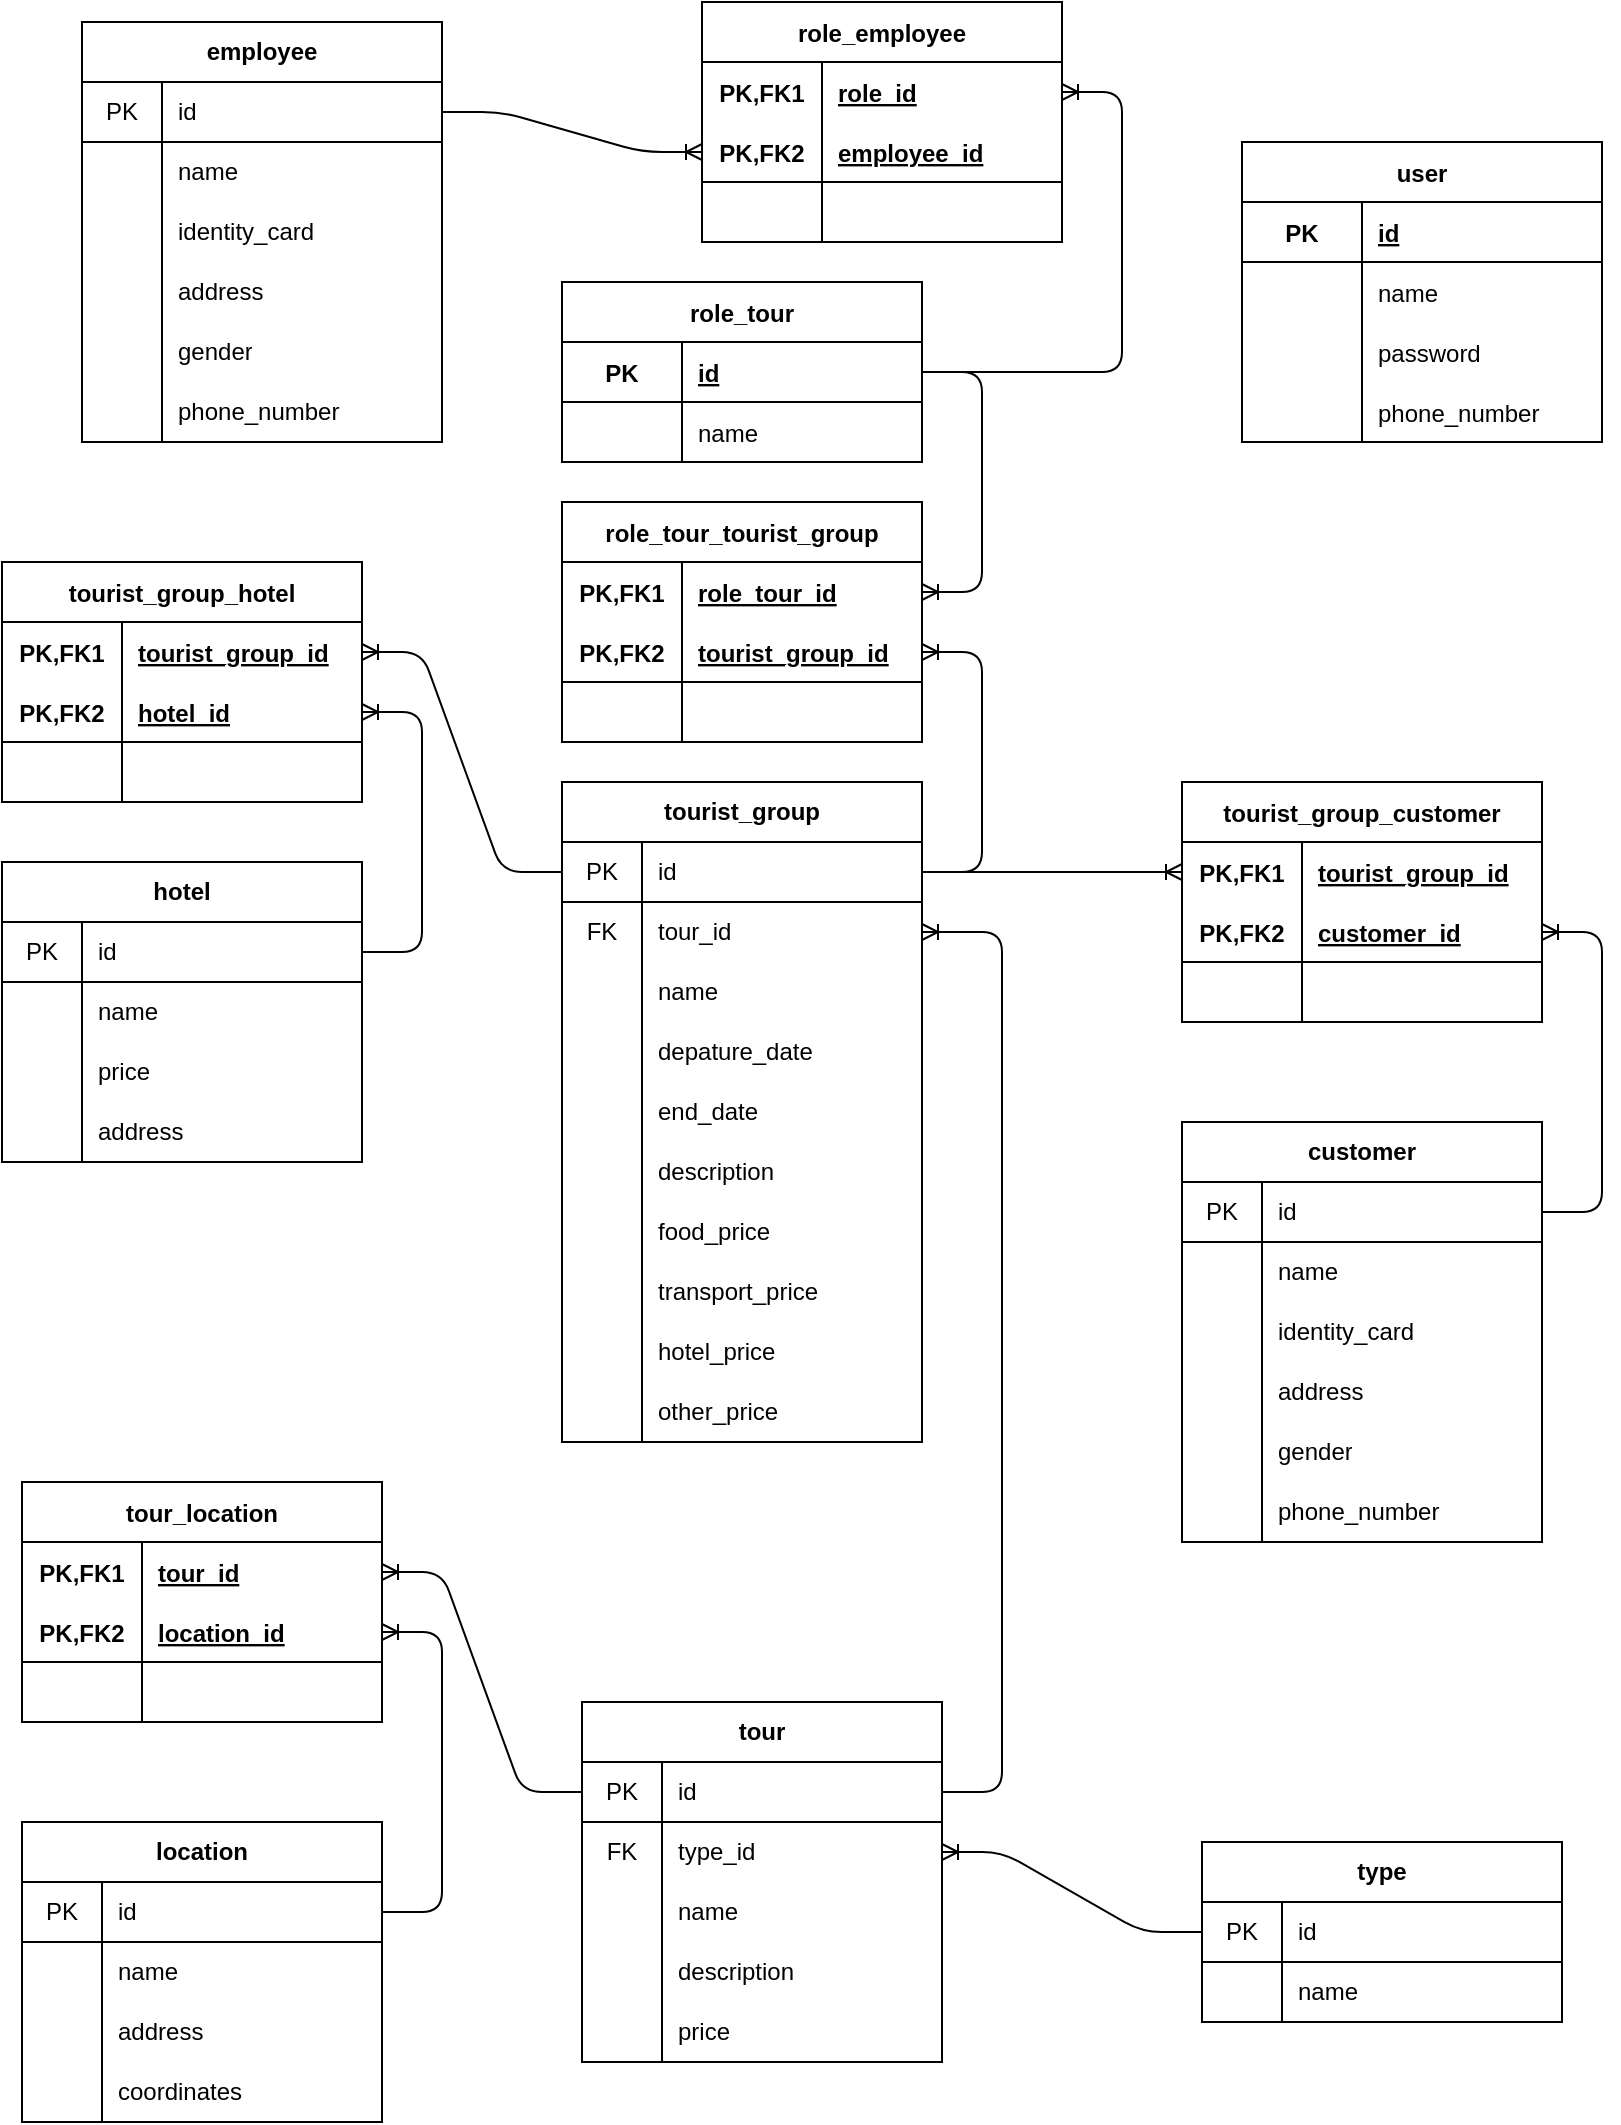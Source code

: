 <mxfile version="14.1.8" type="device"><diagram id="lUeKgYUDVkB5Q3evvLeI" name="Page-1"><mxGraphModel dx="926" dy="626" grid="1" gridSize="10" guides="1" tooltips="1" connect="1" arrows="1" fold="1" page="1" pageScale="1" pageWidth="850" pageHeight="1100" math="0" shadow="0"><root><mxCell id="0"/><mxCell id="1" parent="0"/><mxCell id="vAfsDBwlQdZObKv4hRx3-1" value="tour" style="shape=table;html=1;whiteSpace=wrap;startSize=30;container=1;collapsible=0;childLayout=tableLayout;fixedRows=1;rowLines=0;fontStyle=1;align=center;" parent="1" vertex="1"><mxGeometry x="310" y="860" width="180" height="180" as="geometry"/></mxCell><mxCell id="vAfsDBwlQdZObKv4hRx3-2" value="" style="shape=partialRectangle;html=1;whiteSpace=wrap;collapsible=0;dropTarget=0;pointerEvents=0;fillColor=none;top=0;left=0;bottom=1;right=0;points=[[0,0.5],[1,0.5]];portConstraint=eastwest;" parent="vAfsDBwlQdZObKv4hRx3-1" vertex="1"><mxGeometry y="30" width="180" height="30" as="geometry"/></mxCell><mxCell id="vAfsDBwlQdZObKv4hRx3-3" value="PK" style="shape=partialRectangle;html=1;whiteSpace=wrap;connectable=0;fillColor=none;top=0;left=0;bottom=0;right=0;overflow=hidden;" parent="vAfsDBwlQdZObKv4hRx3-2" vertex="1"><mxGeometry width="40" height="30" as="geometry"/></mxCell><mxCell id="vAfsDBwlQdZObKv4hRx3-4" value="id" style="shape=partialRectangle;html=1;whiteSpace=wrap;connectable=0;fillColor=none;top=0;left=0;bottom=0;right=0;align=left;spacingLeft=6;overflow=hidden;" parent="vAfsDBwlQdZObKv4hRx3-2" vertex="1"><mxGeometry x="40" width="140" height="30" as="geometry"/></mxCell><mxCell id="NGo3W7iAm7WaBRAVLlbS-33" style="shape=partialRectangle;html=1;whiteSpace=wrap;collapsible=0;dropTarget=0;pointerEvents=0;fillColor=none;top=0;left=0;bottom=0;right=0;points=[[0,0.5],[1,0.5]];portConstraint=eastwest;" parent="vAfsDBwlQdZObKv4hRx3-1" vertex="1"><mxGeometry y="60" width="180" height="30" as="geometry"/></mxCell><mxCell id="NGo3W7iAm7WaBRAVLlbS-34" value="FK" style="shape=partialRectangle;html=1;whiteSpace=wrap;connectable=0;fillColor=none;top=0;left=0;bottom=0;right=0;overflow=hidden;" parent="NGo3W7iAm7WaBRAVLlbS-33" vertex="1"><mxGeometry width="40" height="30" as="geometry"/></mxCell><mxCell id="NGo3W7iAm7WaBRAVLlbS-35" value="type_id" style="shape=partialRectangle;html=1;whiteSpace=wrap;connectable=0;fillColor=none;top=0;left=0;bottom=0;right=0;align=left;spacingLeft=6;overflow=hidden;" parent="NGo3W7iAm7WaBRAVLlbS-33" vertex="1"><mxGeometry x="40" width="140" height="30" as="geometry"/></mxCell><mxCell id="vAfsDBwlQdZObKv4hRx3-5" value="" style="shape=partialRectangle;html=1;whiteSpace=wrap;collapsible=0;dropTarget=0;pointerEvents=0;fillColor=none;top=0;left=0;bottom=0;right=0;points=[[0,0.5],[1,0.5]];portConstraint=eastwest;" parent="vAfsDBwlQdZObKv4hRx3-1" vertex="1"><mxGeometry y="90" width="180" height="30" as="geometry"/></mxCell><mxCell id="vAfsDBwlQdZObKv4hRx3-6" value="" style="shape=partialRectangle;html=1;whiteSpace=wrap;connectable=0;fillColor=none;top=0;left=0;bottom=0;right=0;overflow=hidden;" parent="vAfsDBwlQdZObKv4hRx3-5" vertex="1"><mxGeometry width="40" height="30" as="geometry"/></mxCell><mxCell id="vAfsDBwlQdZObKv4hRx3-7" value="name" style="shape=partialRectangle;html=1;whiteSpace=wrap;connectable=0;fillColor=none;top=0;left=0;bottom=0;right=0;align=left;spacingLeft=6;overflow=hidden;" parent="vAfsDBwlQdZObKv4hRx3-5" vertex="1"><mxGeometry x="40" width="140" height="30" as="geometry"/></mxCell><mxCell id="vAfsDBwlQdZObKv4hRx3-8" value="" style="shape=partialRectangle;html=1;whiteSpace=wrap;collapsible=0;dropTarget=0;pointerEvents=0;fillColor=none;top=0;left=0;bottom=0;right=0;points=[[0,0.5],[1,0.5]];portConstraint=eastwest;" parent="vAfsDBwlQdZObKv4hRx3-1" vertex="1"><mxGeometry y="120" width="180" height="30" as="geometry"/></mxCell><mxCell id="vAfsDBwlQdZObKv4hRx3-9" value="" style="shape=partialRectangle;html=1;whiteSpace=wrap;connectable=0;fillColor=none;top=0;left=0;bottom=0;right=0;overflow=hidden;" parent="vAfsDBwlQdZObKv4hRx3-8" vertex="1"><mxGeometry width="40" height="30" as="geometry"/></mxCell><mxCell id="vAfsDBwlQdZObKv4hRx3-10" value="description" style="shape=partialRectangle;html=1;whiteSpace=wrap;connectable=0;fillColor=none;top=0;left=0;bottom=0;right=0;align=left;spacingLeft=6;overflow=hidden;" parent="vAfsDBwlQdZObKv4hRx3-8" vertex="1"><mxGeometry x="40" width="140" height="30" as="geometry"/></mxCell><mxCell id="vAfsDBwlQdZObKv4hRx3-21" style="shape=partialRectangle;html=1;whiteSpace=wrap;collapsible=0;dropTarget=0;pointerEvents=0;fillColor=none;top=0;left=0;bottom=0;right=0;points=[[0,0.5],[1,0.5]];portConstraint=eastwest;" parent="vAfsDBwlQdZObKv4hRx3-1" vertex="1"><mxGeometry y="150" width="180" height="30" as="geometry"/></mxCell><mxCell id="vAfsDBwlQdZObKv4hRx3-22" style="shape=partialRectangle;html=1;whiteSpace=wrap;connectable=0;fillColor=none;top=0;left=0;bottom=0;right=0;overflow=hidden;" parent="vAfsDBwlQdZObKv4hRx3-21" vertex="1"><mxGeometry width="40" height="30" as="geometry"/></mxCell><mxCell id="vAfsDBwlQdZObKv4hRx3-23" value="price" style="shape=partialRectangle;html=1;whiteSpace=wrap;connectable=0;fillColor=none;top=0;left=0;bottom=0;right=0;align=left;spacingLeft=6;overflow=hidden;" parent="vAfsDBwlQdZObKv4hRx3-21" vertex="1"><mxGeometry x="40" width="140" height="30" as="geometry"/></mxCell><mxCell id="vAfsDBwlQdZObKv4hRx3-24" value="location" style="shape=table;html=1;whiteSpace=wrap;startSize=30;container=1;collapsible=0;childLayout=tableLayout;fixedRows=1;rowLines=0;fontStyle=1;align=center;" parent="1" vertex="1"><mxGeometry x="30" y="920" width="180" height="150" as="geometry"/></mxCell><mxCell id="vAfsDBwlQdZObKv4hRx3-25" value="" style="shape=partialRectangle;html=1;whiteSpace=wrap;collapsible=0;dropTarget=0;pointerEvents=0;fillColor=none;top=0;left=0;bottom=1;right=0;points=[[0,0.5],[1,0.5]];portConstraint=eastwest;" parent="vAfsDBwlQdZObKv4hRx3-24" vertex="1"><mxGeometry y="30" width="180" height="30" as="geometry"/></mxCell><mxCell id="vAfsDBwlQdZObKv4hRx3-26" value="PK" style="shape=partialRectangle;html=1;whiteSpace=wrap;connectable=0;fillColor=none;top=0;left=0;bottom=0;right=0;overflow=hidden;" parent="vAfsDBwlQdZObKv4hRx3-25" vertex="1"><mxGeometry width="40" height="30" as="geometry"/></mxCell><mxCell id="vAfsDBwlQdZObKv4hRx3-27" value="id" style="shape=partialRectangle;html=1;whiteSpace=wrap;connectable=0;fillColor=none;top=0;left=0;bottom=0;right=0;align=left;spacingLeft=6;overflow=hidden;" parent="vAfsDBwlQdZObKv4hRx3-25" vertex="1"><mxGeometry x="40" width="140" height="30" as="geometry"/></mxCell><mxCell id="vAfsDBwlQdZObKv4hRx3-28" value="" style="shape=partialRectangle;html=1;whiteSpace=wrap;collapsible=0;dropTarget=0;pointerEvents=0;fillColor=none;top=0;left=0;bottom=0;right=0;points=[[0,0.5],[1,0.5]];portConstraint=eastwest;" parent="vAfsDBwlQdZObKv4hRx3-24" vertex="1"><mxGeometry y="60" width="180" height="30" as="geometry"/></mxCell><mxCell id="vAfsDBwlQdZObKv4hRx3-29" value="" style="shape=partialRectangle;html=1;whiteSpace=wrap;connectable=0;fillColor=none;top=0;left=0;bottom=0;right=0;overflow=hidden;" parent="vAfsDBwlQdZObKv4hRx3-28" vertex="1"><mxGeometry width="40" height="30" as="geometry"/></mxCell><mxCell id="vAfsDBwlQdZObKv4hRx3-30" value="name" style="shape=partialRectangle;html=1;whiteSpace=wrap;connectable=0;fillColor=none;top=0;left=0;bottom=0;right=0;align=left;spacingLeft=6;overflow=hidden;" parent="vAfsDBwlQdZObKv4hRx3-28" vertex="1"><mxGeometry x="40" width="140" height="30" as="geometry"/></mxCell><mxCell id="vAfsDBwlQdZObKv4hRx3-31" value="" style="shape=partialRectangle;html=1;whiteSpace=wrap;collapsible=0;dropTarget=0;pointerEvents=0;fillColor=none;top=0;left=0;bottom=0;right=0;points=[[0,0.5],[1,0.5]];portConstraint=eastwest;" parent="vAfsDBwlQdZObKv4hRx3-24" vertex="1"><mxGeometry y="90" width="180" height="30" as="geometry"/></mxCell><mxCell id="vAfsDBwlQdZObKv4hRx3-32" value="" style="shape=partialRectangle;html=1;whiteSpace=wrap;connectable=0;fillColor=none;top=0;left=0;bottom=0;right=0;overflow=hidden;" parent="vAfsDBwlQdZObKv4hRx3-31" vertex="1"><mxGeometry width="40" height="30" as="geometry"/></mxCell><mxCell id="vAfsDBwlQdZObKv4hRx3-33" value="address" style="shape=partialRectangle;html=1;whiteSpace=wrap;connectable=0;fillColor=none;top=0;left=0;bottom=0;right=0;align=left;spacingLeft=6;overflow=hidden;" parent="vAfsDBwlQdZObKv4hRx3-31" vertex="1"><mxGeometry x="40" width="140" height="30" as="geometry"/></mxCell><mxCell id="vAfsDBwlQdZObKv4hRx3-34" style="shape=partialRectangle;html=1;whiteSpace=wrap;collapsible=0;dropTarget=0;pointerEvents=0;fillColor=none;top=0;left=0;bottom=0;right=0;points=[[0,0.5],[1,0.5]];portConstraint=eastwest;" parent="vAfsDBwlQdZObKv4hRx3-24" vertex="1"><mxGeometry y="120" width="180" height="30" as="geometry"/></mxCell><mxCell id="vAfsDBwlQdZObKv4hRx3-35" style="shape=partialRectangle;html=1;whiteSpace=wrap;connectable=0;fillColor=none;top=0;left=0;bottom=0;right=0;overflow=hidden;" parent="vAfsDBwlQdZObKv4hRx3-34" vertex="1"><mxGeometry width="40" height="30" as="geometry"/></mxCell><mxCell id="vAfsDBwlQdZObKv4hRx3-36" value="coordinates" style="shape=partialRectangle;html=1;whiteSpace=wrap;connectable=0;fillColor=none;top=0;left=0;bottom=0;right=0;align=left;spacingLeft=6;overflow=hidden;" parent="vAfsDBwlQdZObKv4hRx3-34" vertex="1"><mxGeometry x="40" width="140" height="30" as="geometry"/></mxCell><mxCell id="vAfsDBwlQdZObKv4hRx3-37" value="type" style="shape=table;html=1;whiteSpace=wrap;startSize=30;container=1;collapsible=0;childLayout=tableLayout;fixedRows=1;rowLines=0;fontStyle=1;align=center;" parent="1" vertex="1"><mxGeometry x="620" y="930" width="180" height="90" as="geometry"/></mxCell><mxCell id="vAfsDBwlQdZObKv4hRx3-38" value="" style="shape=partialRectangle;html=1;whiteSpace=wrap;collapsible=0;dropTarget=0;pointerEvents=0;fillColor=none;top=0;left=0;bottom=1;right=0;points=[[0,0.5],[1,0.5]];portConstraint=eastwest;" parent="vAfsDBwlQdZObKv4hRx3-37" vertex="1"><mxGeometry y="30" width="180" height="30" as="geometry"/></mxCell><mxCell id="vAfsDBwlQdZObKv4hRx3-39" value="PK" style="shape=partialRectangle;html=1;whiteSpace=wrap;connectable=0;fillColor=none;top=0;left=0;bottom=0;right=0;overflow=hidden;" parent="vAfsDBwlQdZObKv4hRx3-38" vertex="1"><mxGeometry width="40" height="30" as="geometry"/></mxCell><mxCell id="vAfsDBwlQdZObKv4hRx3-40" value="id" style="shape=partialRectangle;html=1;whiteSpace=wrap;connectable=0;fillColor=none;top=0;left=0;bottom=0;right=0;align=left;spacingLeft=6;overflow=hidden;" parent="vAfsDBwlQdZObKv4hRx3-38" vertex="1"><mxGeometry x="40" width="140" height="30" as="geometry"/></mxCell><mxCell id="vAfsDBwlQdZObKv4hRx3-41" value="" style="shape=partialRectangle;html=1;whiteSpace=wrap;collapsible=0;dropTarget=0;pointerEvents=0;fillColor=none;top=0;left=0;bottom=0;right=0;points=[[0,0.5],[1,0.5]];portConstraint=eastwest;" parent="vAfsDBwlQdZObKv4hRx3-37" vertex="1"><mxGeometry y="60" width="180" height="30" as="geometry"/></mxCell><mxCell id="vAfsDBwlQdZObKv4hRx3-42" value="" style="shape=partialRectangle;html=1;whiteSpace=wrap;connectable=0;fillColor=none;top=0;left=0;bottom=0;right=0;overflow=hidden;" parent="vAfsDBwlQdZObKv4hRx3-41" vertex="1"><mxGeometry width="40" height="30" as="geometry"/></mxCell><mxCell id="vAfsDBwlQdZObKv4hRx3-43" value="name" style="shape=partialRectangle;html=1;whiteSpace=wrap;connectable=0;fillColor=none;top=0;left=0;bottom=0;right=0;align=left;spacingLeft=6;overflow=hidden;" parent="vAfsDBwlQdZObKv4hRx3-41" vertex="1"><mxGeometry x="40" width="140" height="30" as="geometry"/></mxCell><mxCell id="vAfsDBwlQdZObKv4hRx3-50" value="customer" style="shape=table;html=1;whiteSpace=wrap;startSize=30;container=1;collapsible=0;childLayout=tableLayout;fixedRows=1;rowLines=0;fontStyle=1;align=center;" parent="1" vertex="1"><mxGeometry x="610" y="570" width="180" height="210" as="geometry"/></mxCell><mxCell id="vAfsDBwlQdZObKv4hRx3-51" value="" style="shape=partialRectangle;html=1;whiteSpace=wrap;collapsible=0;dropTarget=0;pointerEvents=0;fillColor=none;top=0;left=0;bottom=1;right=0;points=[[0,0.5],[1,0.5]];portConstraint=eastwest;" parent="vAfsDBwlQdZObKv4hRx3-50" vertex="1"><mxGeometry y="30" width="180" height="30" as="geometry"/></mxCell><mxCell id="vAfsDBwlQdZObKv4hRx3-52" value="PK" style="shape=partialRectangle;html=1;whiteSpace=wrap;connectable=0;fillColor=none;top=0;left=0;bottom=0;right=0;overflow=hidden;" parent="vAfsDBwlQdZObKv4hRx3-51" vertex="1"><mxGeometry width="40" height="30" as="geometry"/></mxCell><mxCell id="vAfsDBwlQdZObKv4hRx3-53" value="id" style="shape=partialRectangle;html=1;whiteSpace=wrap;connectable=0;fillColor=none;top=0;left=0;bottom=0;right=0;align=left;spacingLeft=6;overflow=hidden;" parent="vAfsDBwlQdZObKv4hRx3-51" vertex="1"><mxGeometry x="40" width="140" height="30" as="geometry"/></mxCell><mxCell id="vAfsDBwlQdZObKv4hRx3-54" value="" style="shape=partialRectangle;html=1;whiteSpace=wrap;collapsible=0;dropTarget=0;pointerEvents=0;fillColor=none;top=0;left=0;bottom=0;right=0;points=[[0,0.5],[1,0.5]];portConstraint=eastwest;" parent="vAfsDBwlQdZObKv4hRx3-50" vertex="1"><mxGeometry y="60" width="180" height="30" as="geometry"/></mxCell><mxCell id="vAfsDBwlQdZObKv4hRx3-55" value="" style="shape=partialRectangle;html=1;whiteSpace=wrap;connectable=0;fillColor=none;top=0;left=0;bottom=0;right=0;overflow=hidden;" parent="vAfsDBwlQdZObKv4hRx3-54" vertex="1"><mxGeometry width="40" height="30" as="geometry"/></mxCell><mxCell id="vAfsDBwlQdZObKv4hRx3-56" value="&lt;span&gt;name&lt;/span&gt;" style="shape=partialRectangle;html=1;whiteSpace=wrap;connectable=0;fillColor=none;top=0;left=0;bottom=0;right=0;align=left;spacingLeft=6;overflow=hidden;" parent="vAfsDBwlQdZObKv4hRx3-54" vertex="1"><mxGeometry x="40" width="140" height="30" as="geometry"/></mxCell><mxCell id="vAfsDBwlQdZObKv4hRx3-57" value="" style="shape=partialRectangle;html=1;whiteSpace=wrap;collapsible=0;dropTarget=0;pointerEvents=0;fillColor=none;top=0;left=0;bottom=0;right=0;points=[[0,0.5],[1,0.5]];portConstraint=eastwest;" parent="vAfsDBwlQdZObKv4hRx3-50" vertex="1"><mxGeometry y="90" width="180" height="30" as="geometry"/></mxCell><mxCell id="vAfsDBwlQdZObKv4hRx3-58" value="" style="shape=partialRectangle;html=1;whiteSpace=wrap;connectable=0;fillColor=none;top=0;left=0;bottom=0;right=0;overflow=hidden;" parent="vAfsDBwlQdZObKv4hRx3-57" vertex="1"><mxGeometry width="40" height="30" as="geometry"/></mxCell><mxCell id="vAfsDBwlQdZObKv4hRx3-59" value="&lt;span&gt;identity_card&lt;/span&gt;" style="shape=partialRectangle;html=1;whiteSpace=wrap;connectable=0;fillColor=none;top=0;left=0;bottom=0;right=0;align=left;spacingLeft=6;overflow=hidden;" parent="vAfsDBwlQdZObKv4hRx3-57" vertex="1"><mxGeometry x="40" width="140" height="30" as="geometry"/></mxCell><mxCell id="vAfsDBwlQdZObKv4hRx3-60" style="shape=partialRectangle;html=1;whiteSpace=wrap;collapsible=0;dropTarget=0;pointerEvents=0;fillColor=none;top=0;left=0;bottom=0;right=0;points=[[0,0.5],[1,0.5]];portConstraint=eastwest;" parent="vAfsDBwlQdZObKv4hRx3-50" vertex="1"><mxGeometry y="120" width="180" height="30" as="geometry"/></mxCell><mxCell id="vAfsDBwlQdZObKv4hRx3-61" style="shape=partialRectangle;html=1;whiteSpace=wrap;connectable=0;fillColor=none;top=0;left=0;bottom=0;right=0;overflow=hidden;" parent="vAfsDBwlQdZObKv4hRx3-60" vertex="1"><mxGeometry width="40" height="30" as="geometry"/></mxCell><mxCell id="vAfsDBwlQdZObKv4hRx3-62" value="&lt;span&gt;address&lt;/span&gt;" style="shape=partialRectangle;html=1;whiteSpace=wrap;connectable=0;fillColor=none;top=0;left=0;bottom=0;right=0;align=left;spacingLeft=6;overflow=hidden;" parent="vAfsDBwlQdZObKv4hRx3-60" vertex="1"><mxGeometry x="40" width="140" height="30" as="geometry"/></mxCell><mxCell id="vAfsDBwlQdZObKv4hRx3-266" style="shape=partialRectangle;html=1;whiteSpace=wrap;collapsible=0;dropTarget=0;pointerEvents=0;fillColor=none;top=0;left=0;bottom=0;right=0;points=[[0,0.5],[1,0.5]];portConstraint=eastwest;" parent="vAfsDBwlQdZObKv4hRx3-50" vertex="1"><mxGeometry y="150" width="180" height="30" as="geometry"/></mxCell><mxCell id="vAfsDBwlQdZObKv4hRx3-267" style="shape=partialRectangle;html=1;whiteSpace=wrap;connectable=0;fillColor=none;top=0;left=0;bottom=0;right=0;overflow=hidden;" parent="vAfsDBwlQdZObKv4hRx3-266" vertex="1"><mxGeometry width="40" height="30" as="geometry"/></mxCell><mxCell id="vAfsDBwlQdZObKv4hRx3-268" value="&lt;span&gt;gender&lt;/span&gt;" style="shape=partialRectangle;html=1;whiteSpace=wrap;connectable=0;fillColor=none;top=0;left=0;bottom=0;right=0;align=left;spacingLeft=6;overflow=hidden;" parent="vAfsDBwlQdZObKv4hRx3-266" vertex="1"><mxGeometry x="40" width="140" height="30" as="geometry"/></mxCell><mxCell id="vAfsDBwlQdZObKv4hRx3-263" style="shape=partialRectangle;html=1;whiteSpace=wrap;collapsible=0;dropTarget=0;pointerEvents=0;fillColor=none;top=0;left=0;bottom=0;right=0;points=[[0,0.5],[1,0.5]];portConstraint=eastwest;" parent="vAfsDBwlQdZObKv4hRx3-50" vertex="1"><mxGeometry y="180" width="180" height="30" as="geometry"/></mxCell><mxCell id="vAfsDBwlQdZObKv4hRx3-264" style="shape=partialRectangle;html=1;whiteSpace=wrap;connectable=0;fillColor=none;top=0;left=0;bottom=0;right=0;overflow=hidden;" parent="vAfsDBwlQdZObKv4hRx3-263" vertex="1"><mxGeometry width="40" height="30" as="geometry"/></mxCell><mxCell id="vAfsDBwlQdZObKv4hRx3-265" value="&lt;span&gt;phone_number&lt;/span&gt;" style="shape=partialRectangle;html=1;whiteSpace=wrap;connectable=0;fillColor=none;top=0;left=0;bottom=0;right=0;align=left;spacingLeft=6;overflow=hidden;" parent="vAfsDBwlQdZObKv4hRx3-263" vertex="1"><mxGeometry x="40" width="140" height="30" as="geometry"/></mxCell><mxCell id="vAfsDBwlQdZObKv4hRx3-63" value="tourist_group" style="shape=table;html=1;whiteSpace=wrap;startSize=30;container=1;collapsible=0;childLayout=tableLayout;fixedRows=1;rowLines=0;fontStyle=1;align=center;" parent="1" vertex="1"><mxGeometry x="300" y="400" width="180" height="330" as="geometry"/></mxCell><mxCell id="vAfsDBwlQdZObKv4hRx3-64" value="" style="shape=partialRectangle;html=1;whiteSpace=wrap;collapsible=0;dropTarget=0;pointerEvents=0;fillColor=none;top=0;left=0;bottom=1;right=0;points=[[0,0.5],[1,0.5]];portConstraint=eastwest;" parent="vAfsDBwlQdZObKv4hRx3-63" vertex="1"><mxGeometry y="30" width="180" height="30" as="geometry"/></mxCell><mxCell id="vAfsDBwlQdZObKv4hRx3-65" value="PK" style="shape=partialRectangle;html=1;whiteSpace=wrap;connectable=0;fillColor=none;top=0;left=0;bottom=0;right=0;overflow=hidden;" parent="vAfsDBwlQdZObKv4hRx3-64" vertex="1"><mxGeometry width="40" height="30" as="geometry"/></mxCell><mxCell id="vAfsDBwlQdZObKv4hRx3-66" value="id" style="shape=partialRectangle;html=1;whiteSpace=wrap;connectable=0;fillColor=none;top=0;left=0;bottom=0;right=0;align=left;spacingLeft=6;overflow=hidden;" parent="vAfsDBwlQdZObKv4hRx3-64" vertex="1"><mxGeometry x="40" width="140" height="30" as="geometry"/></mxCell><mxCell id="NGo3W7iAm7WaBRAVLlbS-39" style="shape=partialRectangle;html=1;whiteSpace=wrap;collapsible=0;dropTarget=0;pointerEvents=0;fillColor=none;top=0;left=0;bottom=0;right=0;points=[[0,0.5],[1,0.5]];portConstraint=eastwest;" parent="vAfsDBwlQdZObKv4hRx3-63" vertex="1"><mxGeometry y="60" width="180" height="30" as="geometry"/></mxCell><mxCell id="NGo3W7iAm7WaBRAVLlbS-40" value="FK" style="shape=partialRectangle;html=1;whiteSpace=wrap;connectable=0;fillColor=none;top=0;left=0;bottom=0;right=0;overflow=hidden;" parent="NGo3W7iAm7WaBRAVLlbS-39" vertex="1"><mxGeometry width="40" height="30" as="geometry"/></mxCell><mxCell id="NGo3W7iAm7WaBRAVLlbS-41" value="tour_id" style="shape=partialRectangle;html=1;whiteSpace=wrap;connectable=0;fillColor=none;top=0;left=0;bottom=0;right=0;align=left;spacingLeft=6;overflow=hidden;" parent="NGo3W7iAm7WaBRAVLlbS-39" vertex="1"><mxGeometry x="40" width="140" height="30" as="geometry"/></mxCell><mxCell id="vAfsDBwlQdZObKv4hRx3-67" value="" style="shape=partialRectangle;html=1;whiteSpace=wrap;collapsible=0;dropTarget=0;pointerEvents=0;fillColor=none;top=0;left=0;bottom=0;right=0;points=[[0,0.5],[1,0.5]];portConstraint=eastwest;" parent="vAfsDBwlQdZObKv4hRx3-63" vertex="1"><mxGeometry y="90" width="180" height="30" as="geometry"/></mxCell><mxCell id="vAfsDBwlQdZObKv4hRx3-68" value="" style="shape=partialRectangle;html=1;whiteSpace=wrap;connectable=0;fillColor=none;top=0;left=0;bottom=0;right=0;overflow=hidden;" parent="vAfsDBwlQdZObKv4hRx3-67" vertex="1"><mxGeometry width="40" height="30" as="geometry"/></mxCell><mxCell id="vAfsDBwlQdZObKv4hRx3-69" value="name" style="shape=partialRectangle;html=1;whiteSpace=wrap;connectable=0;fillColor=none;top=0;left=0;bottom=0;right=0;align=left;spacingLeft=6;overflow=hidden;" parent="vAfsDBwlQdZObKv4hRx3-67" vertex="1"><mxGeometry x="40" width="140" height="30" as="geometry"/></mxCell><mxCell id="vAfsDBwlQdZObKv4hRx3-70" value="" style="shape=partialRectangle;html=1;whiteSpace=wrap;collapsible=0;dropTarget=0;pointerEvents=0;fillColor=none;top=0;left=0;bottom=0;right=0;points=[[0,0.5],[1,0.5]];portConstraint=eastwest;" parent="vAfsDBwlQdZObKv4hRx3-63" vertex="1"><mxGeometry y="120" width="180" height="30" as="geometry"/></mxCell><mxCell id="vAfsDBwlQdZObKv4hRx3-71" value="&#10;&#10;&lt;strong style=&quot;box-sizing: border-box; margin: 0px; font-weight: inherit; padding: 0px 2px; background-color: rgba(255, 190, 73, 0.48); color: rgb(30, 31, 32); font-family: roboto, &amp;quot;helvetica neue&amp;quot;, sans-serif; font-size: 14px; font-style: normal; letter-spacing: normal; text-indent: 0px; text-transform: none; word-spacing: 1px;&quot;&gt;departure&lt;/strong&gt;&#10;&#10;" style="shape=partialRectangle;html=1;whiteSpace=wrap;connectable=0;fillColor=none;top=0;left=0;bottom=0;right=0;overflow=hidden;" parent="vAfsDBwlQdZObKv4hRx3-70" vertex="1"><mxGeometry width="40" height="30" as="geometry"/></mxCell><mxCell id="vAfsDBwlQdZObKv4hRx3-72" value="depature_date" style="shape=partialRectangle;html=1;whiteSpace=wrap;connectable=0;fillColor=none;top=0;left=0;bottom=0;right=0;align=left;spacingLeft=6;overflow=hidden;" parent="vAfsDBwlQdZObKv4hRx3-70" vertex="1"><mxGeometry x="40" width="140" height="30" as="geometry"/></mxCell><mxCell id="vAfsDBwlQdZObKv4hRx3-73" style="shape=partialRectangle;html=1;whiteSpace=wrap;collapsible=0;dropTarget=0;pointerEvents=0;fillColor=none;top=0;left=0;bottom=0;right=0;points=[[0,0.5],[1,0.5]];portConstraint=eastwest;" parent="vAfsDBwlQdZObKv4hRx3-63" vertex="1"><mxGeometry y="150" width="180" height="30" as="geometry"/></mxCell><mxCell id="vAfsDBwlQdZObKv4hRx3-74" style="shape=partialRectangle;html=1;whiteSpace=wrap;connectable=0;fillColor=none;top=0;left=0;bottom=0;right=0;overflow=hidden;" parent="vAfsDBwlQdZObKv4hRx3-73" vertex="1"><mxGeometry width="40" height="30" as="geometry"/></mxCell><mxCell id="vAfsDBwlQdZObKv4hRx3-75" value="end_date" style="shape=partialRectangle;html=1;whiteSpace=wrap;connectable=0;fillColor=none;top=0;left=0;bottom=0;right=0;align=left;spacingLeft=6;overflow=hidden;" parent="vAfsDBwlQdZObKv4hRx3-73" vertex="1"><mxGeometry x="40" width="140" height="30" as="geometry"/></mxCell><mxCell id="vAfsDBwlQdZObKv4hRx3-176" style="shape=partialRectangle;html=1;whiteSpace=wrap;collapsible=0;dropTarget=0;pointerEvents=0;fillColor=none;top=0;left=0;bottom=0;right=0;points=[[0,0.5],[1,0.5]];portConstraint=eastwest;" parent="vAfsDBwlQdZObKv4hRx3-63" vertex="1"><mxGeometry y="180" width="180" height="30" as="geometry"/></mxCell><mxCell id="vAfsDBwlQdZObKv4hRx3-177" style="shape=partialRectangle;html=1;whiteSpace=wrap;connectable=0;fillColor=none;top=0;left=0;bottom=0;right=0;overflow=hidden;" parent="vAfsDBwlQdZObKv4hRx3-176" vertex="1"><mxGeometry width="40" height="30" as="geometry"/></mxCell><mxCell id="vAfsDBwlQdZObKv4hRx3-178" value="description" style="shape=partialRectangle;html=1;whiteSpace=wrap;connectable=0;fillColor=none;top=0;left=0;bottom=0;right=0;align=left;spacingLeft=6;overflow=hidden;" parent="vAfsDBwlQdZObKv4hRx3-176" vertex="1"><mxGeometry x="40" width="140" height="30" as="geometry"/></mxCell><mxCell id="vAfsDBwlQdZObKv4hRx3-179" style="shape=partialRectangle;html=1;whiteSpace=wrap;collapsible=0;dropTarget=0;pointerEvents=0;fillColor=none;top=0;left=0;bottom=0;right=0;points=[[0,0.5],[1,0.5]];portConstraint=eastwest;" parent="vAfsDBwlQdZObKv4hRx3-63" vertex="1"><mxGeometry y="210" width="180" height="30" as="geometry"/></mxCell><mxCell id="vAfsDBwlQdZObKv4hRx3-180" style="shape=partialRectangle;html=1;whiteSpace=wrap;connectable=0;fillColor=none;top=0;left=0;bottom=0;right=0;overflow=hidden;" parent="vAfsDBwlQdZObKv4hRx3-179" vertex="1"><mxGeometry width="40" height="30" as="geometry"/></mxCell><mxCell id="vAfsDBwlQdZObKv4hRx3-181" value="food_price" style="shape=partialRectangle;html=1;whiteSpace=wrap;connectable=0;fillColor=none;top=0;left=0;bottom=0;right=0;align=left;spacingLeft=6;overflow=hidden;" parent="vAfsDBwlQdZObKv4hRx3-179" vertex="1"><mxGeometry x="40" width="140" height="30" as="geometry"/></mxCell><mxCell id="vAfsDBwlQdZObKv4hRx3-182" style="shape=partialRectangle;html=1;whiteSpace=wrap;collapsible=0;dropTarget=0;pointerEvents=0;fillColor=none;top=0;left=0;bottom=0;right=0;points=[[0,0.5],[1,0.5]];portConstraint=eastwest;" parent="vAfsDBwlQdZObKv4hRx3-63" vertex="1"><mxGeometry y="240" width="180" height="30" as="geometry"/></mxCell><mxCell id="vAfsDBwlQdZObKv4hRx3-183" style="shape=partialRectangle;html=1;whiteSpace=wrap;connectable=0;fillColor=none;top=0;left=0;bottom=0;right=0;overflow=hidden;" parent="vAfsDBwlQdZObKv4hRx3-182" vertex="1"><mxGeometry width="40" height="30" as="geometry"/></mxCell><mxCell id="vAfsDBwlQdZObKv4hRx3-184" value="transport_price" style="shape=partialRectangle;html=1;whiteSpace=wrap;connectable=0;fillColor=none;top=0;left=0;bottom=0;right=0;align=left;spacingLeft=6;overflow=hidden;" parent="vAfsDBwlQdZObKv4hRx3-182" vertex="1"><mxGeometry x="40" width="140" height="30" as="geometry"/></mxCell><mxCell id="NGo3W7iAm7WaBRAVLlbS-1" style="shape=partialRectangle;html=1;whiteSpace=wrap;collapsible=0;dropTarget=0;pointerEvents=0;fillColor=none;top=0;left=0;bottom=0;right=0;points=[[0,0.5],[1,0.5]];portConstraint=eastwest;" parent="vAfsDBwlQdZObKv4hRx3-63" vertex="1"><mxGeometry y="270" width="180" height="30" as="geometry"/></mxCell><mxCell id="NGo3W7iAm7WaBRAVLlbS-2" style="shape=partialRectangle;html=1;whiteSpace=wrap;connectable=0;fillColor=none;top=0;left=0;bottom=0;right=0;overflow=hidden;" parent="NGo3W7iAm7WaBRAVLlbS-1" vertex="1"><mxGeometry width="40" height="30" as="geometry"/></mxCell><mxCell id="NGo3W7iAm7WaBRAVLlbS-3" value="hotel_price" style="shape=partialRectangle;html=1;whiteSpace=wrap;connectable=0;fillColor=none;top=0;left=0;bottom=0;right=0;align=left;spacingLeft=6;overflow=hidden;" parent="NGo3W7iAm7WaBRAVLlbS-1" vertex="1"><mxGeometry x="40" width="140" height="30" as="geometry"/></mxCell><mxCell id="vAfsDBwlQdZObKv4hRx3-185" style="shape=partialRectangle;html=1;whiteSpace=wrap;collapsible=0;dropTarget=0;pointerEvents=0;fillColor=none;top=0;left=0;bottom=0;right=0;points=[[0,0.5],[1,0.5]];portConstraint=eastwest;" parent="vAfsDBwlQdZObKv4hRx3-63" vertex="1"><mxGeometry y="300" width="180" height="30" as="geometry"/></mxCell><mxCell id="vAfsDBwlQdZObKv4hRx3-186" style="shape=partialRectangle;html=1;whiteSpace=wrap;connectable=0;fillColor=none;top=0;left=0;bottom=0;right=0;overflow=hidden;" parent="vAfsDBwlQdZObKv4hRx3-185" vertex="1"><mxGeometry width="40" height="30" as="geometry"/></mxCell><mxCell id="vAfsDBwlQdZObKv4hRx3-187" value="other_price" style="shape=partialRectangle;html=1;whiteSpace=wrap;connectable=0;fillColor=none;top=0;left=0;bottom=0;right=0;align=left;spacingLeft=6;overflow=hidden;" parent="vAfsDBwlQdZObKv4hRx3-185" vertex="1"><mxGeometry x="40" width="140" height="30" as="geometry"/></mxCell><mxCell id="vAfsDBwlQdZObKv4hRx3-76" value="employee" style="shape=table;html=1;whiteSpace=wrap;startSize=30;container=1;collapsible=0;childLayout=tableLayout;fixedRows=1;rowLines=0;fontStyle=1;align=center;" parent="1" vertex="1"><mxGeometry x="60" y="20" width="180" height="210" as="geometry"/></mxCell><mxCell id="vAfsDBwlQdZObKv4hRx3-77" value="" style="shape=partialRectangle;html=1;whiteSpace=wrap;collapsible=0;dropTarget=0;pointerEvents=0;fillColor=none;top=0;left=0;bottom=1;right=0;points=[[0,0.5],[1,0.5]];portConstraint=eastwest;" parent="vAfsDBwlQdZObKv4hRx3-76" vertex="1"><mxGeometry y="30" width="180" height="30" as="geometry"/></mxCell><mxCell id="vAfsDBwlQdZObKv4hRx3-78" value="PK" style="shape=partialRectangle;html=1;whiteSpace=wrap;connectable=0;fillColor=none;top=0;left=0;bottom=0;right=0;overflow=hidden;" parent="vAfsDBwlQdZObKv4hRx3-77" vertex="1"><mxGeometry width="40" height="30" as="geometry"/></mxCell><mxCell id="vAfsDBwlQdZObKv4hRx3-79" value="id" style="shape=partialRectangle;html=1;whiteSpace=wrap;connectable=0;fillColor=none;top=0;left=0;bottom=0;right=0;align=left;spacingLeft=6;overflow=hidden;" parent="vAfsDBwlQdZObKv4hRx3-77" vertex="1"><mxGeometry x="40" width="140" height="30" as="geometry"/></mxCell><mxCell id="vAfsDBwlQdZObKv4hRx3-80" value="" style="shape=partialRectangle;html=1;whiteSpace=wrap;collapsible=0;dropTarget=0;pointerEvents=0;fillColor=none;top=0;left=0;bottom=0;right=0;points=[[0,0.5],[1,0.5]];portConstraint=eastwest;" parent="vAfsDBwlQdZObKv4hRx3-76" vertex="1"><mxGeometry y="60" width="180" height="30" as="geometry"/></mxCell><mxCell id="vAfsDBwlQdZObKv4hRx3-81" value="" style="shape=partialRectangle;html=1;whiteSpace=wrap;connectable=0;fillColor=none;top=0;left=0;bottom=0;right=0;overflow=hidden;" parent="vAfsDBwlQdZObKv4hRx3-80" vertex="1"><mxGeometry width="40" height="30" as="geometry"/></mxCell><mxCell id="vAfsDBwlQdZObKv4hRx3-82" value="name" style="shape=partialRectangle;html=1;whiteSpace=wrap;connectable=0;fillColor=none;top=0;left=0;bottom=0;right=0;align=left;spacingLeft=6;overflow=hidden;" parent="vAfsDBwlQdZObKv4hRx3-80" vertex="1"><mxGeometry x="40" width="140" height="30" as="geometry"/></mxCell><mxCell id="vAfsDBwlQdZObKv4hRx3-83" value="" style="shape=partialRectangle;html=1;whiteSpace=wrap;collapsible=0;dropTarget=0;pointerEvents=0;fillColor=none;top=0;left=0;bottom=0;right=0;points=[[0,0.5],[1,0.5]];portConstraint=eastwest;" parent="vAfsDBwlQdZObKv4hRx3-76" vertex="1"><mxGeometry y="90" width="180" height="30" as="geometry"/></mxCell><mxCell id="vAfsDBwlQdZObKv4hRx3-84" value="" style="shape=partialRectangle;html=1;whiteSpace=wrap;connectable=0;fillColor=none;top=0;left=0;bottom=0;right=0;overflow=hidden;" parent="vAfsDBwlQdZObKv4hRx3-83" vertex="1"><mxGeometry width="40" height="30" as="geometry"/></mxCell><mxCell id="vAfsDBwlQdZObKv4hRx3-85" value="identity_card" style="shape=partialRectangle;html=1;whiteSpace=wrap;connectable=0;fillColor=none;top=0;left=0;bottom=0;right=0;align=left;spacingLeft=6;overflow=hidden;" parent="vAfsDBwlQdZObKv4hRx3-83" vertex="1"><mxGeometry x="40" width="140" height="30" as="geometry"/></mxCell><mxCell id="vAfsDBwlQdZObKv4hRx3-86" style="shape=partialRectangle;html=1;whiteSpace=wrap;collapsible=0;dropTarget=0;pointerEvents=0;fillColor=none;top=0;left=0;bottom=0;right=0;points=[[0,0.5],[1,0.5]];portConstraint=eastwest;" parent="vAfsDBwlQdZObKv4hRx3-76" vertex="1"><mxGeometry y="120" width="180" height="30" as="geometry"/></mxCell><mxCell id="vAfsDBwlQdZObKv4hRx3-87" style="shape=partialRectangle;html=1;whiteSpace=wrap;connectable=0;fillColor=none;top=0;left=0;bottom=0;right=0;overflow=hidden;" parent="vAfsDBwlQdZObKv4hRx3-86" vertex="1"><mxGeometry width="40" height="30" as="geometry"/></mxCell><mxCell id="vAfsDBwlQdZObKv4hRx3-88" value="address" style="shape=partialRectangle;html=1;whiteSpace=wrap;connectable=0;fillColor=none;top=0;left=0;bottom=0;right=0;align=left;spacingLeft=6;overflow=hidden;" parent="vAfsDBwlQdZObKv4hRx3-86" vertex="1"><mxGeometry x="40" width="140" height="30" as="geometry"/></mxCell><mxCell id="vAfsDBwlQdZObKv4hRx3-248" style="shape=partialRectangle;html=1;whiteSpace=wrap;collapsible=0;dropTarget=0;pointerEvents=0;fillColor=none;top=0;left=0;bottom=0;right=0;points=[[0,0.5],[1,0.5]];portConstraint=eastwest;" parent="vAfsDBwlQdZObKv4hRx3-76" vertex="1"><mxGeometry y="150" width="180" height="30" as="geometry"/></mxCell><mxCell id="vAfsDBwlQdZObKv4hRx3-249" style="shape=partialRectangle;html=1;whiteSpace=wrap;connectable=0;fillColor=none;top=0;left=0;bottom=0;right=0;overflow=hidden;" parent="vAfsDBwlQdZObKv4hRx3-248" vertex="1"><mxGeometry width="40" height="30" as="geometry"/></mxCell><mxCell id="vAfsDBwlQdZObKv4hRx3-250" value="gender" style="shape=partialRectangle;html=1;whiteSpace=wrap;connectable=0;fillColor=none;top=0;left=0;bottom=0;right=0;align=left;spacingLeft=6;overflow=hidden;" parent="vAfsDBwlQdZObKv4hRx3-248" vertex="1"><mxGeometry x="40" width="140" height="30" as="geometry"/></mxCell><mxCell id="vAfsDBwlQdZObKv4hRx3-251" style="shape=partialRectangle;html=1;whiteSpace=wrap;collapsible=0;dropTarget=0;pointerEvents=0;fillColor=none;top=0;left=0;bottom=0;right=0;points=[[0,0.5],[1,0.5]];portConstraint=eastwest;" parent="vAfsDBwlQdZObKv4hRx3-76" vertex="1"><mxGeometry y="180" width="180" height="30" as="geometry"/></mxCell><mxCell id="vAfsDBwlQdZObKv4hRx3-252" style="shape=partialRectangle;html=1;whiteSpace=wrap;connectable=0;fillColor=none;top=0;left=0;bottom=0;right=0;overflow=hidden;" parent="vAfsDBwlQdZObKv4hRx3-251" vertex="1"><mxGeometry width="40" height="30" as="geometry"/></mxCell><mxCell id="vAfsDBwlQdZObKv4hRx3-253" value="phone_number" style="shape=partialRectangle;html=1;whiteSpace=wrap;connectable=0;fillColor=none;top=0;left=0;bottom=0;right=0;align=left;spacingLeft=6;overflow=hidden;" parent="vAfsDBwlQdZObKv4hRx3-251" vertex="1"><mxGeometry x="40" width="140" height="30" as="geometry"/></mxCell><mxCell id="vAfsDBwlQdZObKv4hRx3-115" value="tour_location" style="shape=table;startSize=30;container=1;collapsible=1;childLayout=tableLayout;fixedRows=1;rowLines=0;fontStyle=1;align=center;resizeLast=1;" parent="1" vertex="1"><mxGeometry x="30" y="750" width="180" height="120" as="geometry"/></mxCell><mxCell id="vAfsDBwlQdZObKv4hRx3-116" value="" style="shape=partialRectangle;collapsible=0;dropTarget=0;pointerEvents=0;fillColor=none;top=0;left=0;bottom=0;right=0;points=[[0,0.5],[1,0.5]];portConstraint=eastwest;" parent="vAfsDBwlQdZObKv4hRx3-115" vertex="1"><mxGeometry y="30" width="180" height="30" as="geometry"/></mxCell><mxCell id="vAfsDBwlQdZObKv4hRx3-117" value="PK,FK1" style="shape=partialRectangle;connectable=0;fillColor=none;top=0;left=0;bottom=0;right=0;fontStyle=1;overflow=hidden;" parent="vAfsDBwlQdZObKv4hRx3-116" vertex="1"><mxGeometry width="60" height="30" as="geometry"/></mxCell><mxCell id="vAfsDBwlQdZObKv4hRx3-118" value="tour_id" style="shape=partialRectangle;connectable=0;fillColor=none;top=0;left=0;bottom=0;right=0;align=left;spacingLeft=6;fontStyle=5;overflow=hidden;" parent="vAfsDBwlQdZObKv4hRx3-116" vertex="1"><mxGeometry x="60" width="120" height="30" as="geometry"/></mxCell><mxCell id="vAfsDBwlQdZObKv4hRx3-119" value="" style="shape=partialRectangle;collapsible=0;dropTarget=0;pointerEvents=0;fillColor=none;top=0;left=0;bottom=1;right=0;points=[[0,0.5],[1,0.5]];portConstraint=eastwest;" parent="vAfsDBwlQdZObKv4hRx3-115" vertex="1"><mxGeometry y="60" width="180" height="30" as="geometry"/></mxCell><mxCell id="vAfsDBwlQdZObKv4hRx3-120" value="PK,FK2" style="shape=partialRectangle;connectable=0;fillColor=none;top=0;left=0;bottom=0;right=0;fontStyle=1;overflow=hidden;" parent="vAfsDBwlQdZObKv4hRx3-119" vertex="1"><mxGeometry width="60" height="30" as="geometry"/></mxCell><mxCell id="vAfsDBwlQdZObKv4hRx3-121" value="location_id" style="shape=partialRectangle;connectable=0;fillColor=none;top=0;left=0;bottom=0;right=0;align=left;spacingLeft=6;fontStyle=5;overflow=hidden;" parent="vAfsDBwlQdZObKv4hRx3-119" vertex="1"><mxGeometry x="60" width="120" height="30" as="geometry"/></mxCell><mxCell id="vAfsDBwlQdZObKv4hRx3-152" style="shape=partialRectangle;collapsible=0;dropTarget=0;pointerEvents=0;fillColor=none;top=0;left=0;bottom=0;right=0;points=[[0,0.5],[1,0.5]];portConstraint=eastwest;" parent="vAfsDBwlQdZObKv4hRx3-115" vertex="1"><mxGeometry y="90" width="180" height="30" as="geometry"/></mxCell><mxCell id="vAfsDBwlQdZObKv4hRx3-153" style="shape=partialRectangle;connectable=0;fillColor=none;top=0;left=0;bottom=0;right=0;editable=1;overflow=hidden;" parent="vAfsDBwlQdZObKv4hRx3-152" vertex="1"><mxGeometry width="60" height="30" as="geometry"/></mxCell><mxCell id="vAfsDBwlQdZObKv4hRx3-154" style="shape=partialRectangle;connectable=0;fillColor=none;top=0;left=0;bottom=0;right=0;align=left;spacingLeft=6;overflow=hidden;" parent="vAfsDBwlQdZObKv4hRx3-152" vertex="1"><mxGeometry x="60" width="120" height="30" as="geometry"/></mxCell><mxCell id="vAfsDBwlQdZObKv4hRx3-161" value="" style="edgeStyle=entityRelationEdgeStyle;fontSize=12;html=1;endArrow=ERoneToMany;" parent="1" source="vAfsDBwlQdZObKv4hRx3-2" target="vAfsDBwlQdZObKv4hRx3-116" edge="1"><mxGeometry width="100" height="100" relative="1" as="geometry"><mxPoint x="80" y="730" as="sourcePoint"/><mxPoint x="200" y="310" as="targetPoint"/></mxGeometry></mxCell><mxCell id="vAfsDBwlQdZObKv4hRx3-162" value="" style="edgeStyle=entityRelationEdgeStyle;fontSize=12;html=1;endArrow=ERoneToMany;" parent="1" source="vAfsDBwlQdZObKv4hRx3-25" target="vAfsDBwlQdZObKv4hRx3-119" edge="1"><mxGeometry width="100" height="100" relative="1" as="geometry"><mxPoint x="30" y="780" as="sourcePoint"/><mxPoint x="40" y="670" as="targetPoint"/></mxGeometry></mxCell><mxCell id="vAfsDBwlQdZObKv4hRx3-163" value="hotel" style="shape=table;html=1;whiteSpace=wrap;startSize=30;container=1;collapsible=0;childLayout=tableLayout;fixedRows=1;rowLines=0;fontStyle=1;align=center;" parent="1" vertex="1"><mxGeometry x="20" y="440" width="180" height="150" as="geometry"/></mxCell><mxCell id="vAfsDBwlQdZObKv4hRx3-164" value="" style="shape=partialRectangle;html=1;whiteSpace=wrap;collapsible=0;dropTarget=0;pointerEvents=0;fillColor=none;top=0;left=0;bottom=1;right=0;points=[[0,0.5],[1,0.5]];portConstraint=eastwest;" parent="vAfsDBwlQdZObKv4hRx3-163" vertex="1"><mxGeometry y="30" width="180" height="30" as="geometry"/></mxCell><mxCell id="vAfsDBwlQdZObKv4hRx3-165" value="PK" style="shape=partialRectangle;html=1;whiteSpace=wrap;connectable=0;fillColor=none;top=0;left=0;bottom=0;right=0;overflow=hidden;" parent="vAfsDBwlQdZObKv4hRx3-164" vertex="1"><mxGeometry width="40" height="30" as="geometry"/></mxCell><mxCell id="vAfsDBwlQdZObKv4hRx3-166" value="id" style="shape=partialRectangle;html=1;whiteSpace=wrap;connectable=0;fillColor=none;top=0;left=0;bottom=0;right=0;align=left;spacingLeft=6;overflow=hidden;" parent="vAfsDBwlQdZObKv4hRx3-164" vertex="1"><mxGeometry x="40" width="140" height="30" as="geometry"/></mxCell><mxCell id="vAfsDBwlQdZObKv4hRx3-167" value="" style="shape=partialRectangle;html=1;whiteSpace=wrap;collapsible=0;dropTarget=0;pointerEvents=0;fillColor=none;top=0;left=0;bottom=0;right=0;points=[[0,0.5],[1,0.5]];portConstraint=eastwest;" parent="vAfsDBwlQdZObKv4hRx3-163" vertex="1"><mxGeometry y="60" width="180" height="30" as="geometry"/></mxCell><mxCell id="vAfsDBwlQdZObKv4hRx3-168" value="" style="shape=partialRectangle;html=1;whiteSpace=wrap;connectable=0;fillColor=none;top=0;left=0;bottom=0;right=0;overflow=hidden;" parent="vAfsDBwlQdZObKv4hRx3-167" vertex="1"><mxGeometry width="40" height="30" as="geometry"/></mxCell><mxCell id="vAfsDBwlQdZObKv4hRx3-169" value="name" style="shape=partialRectangle;html=1;whiteSpace=wrap;connectable=0;fillColor=none;top=0;left=0;bottom=0;right=0;align=left;spacingLeft=6;overflow=hidden;" parent="vAfsDBwlQdZObKv4hRx3-167" vertex="1"><mxGeometry x="40" width="140" height="30" as="geometry"/></mxCell><mxCell id="vAfsDBwlQdZObKv4hRx3-170" value="" style="shape=partialRectangle;html=1;whiteSpace=wrap;collapsible=0;dropTarget=0;pointerEvents=0;fillColor=none;top=0;left=0;bottom=0;right=0;points=[[0,0.5],[1,0.5]];portConstraint=eastwest;" parent="vAfsDBwlQdZObKv4hRx3-163" vertex="1"><mxGeometry y="90" width="180" height="30" as="geometry"/></mxCell><mxCell id="vAfsDBwlQdZObKv4hRx3-171" value="&#10;&#10;&lt;strong style=&quot;box-sizing: border-box; margin: 0px; font-weight: inherit; padding: 0px 2px; background-color: rgba(255, 190, 73, 0.48); color: rgb(30, 31, 32); font-family: roboto, &amp;quot;helvetica neue&amp;quot;, sans-serif; font-size: 14px; font-style: normal; letter-spacing: normal; text-indent: 0px; text-transform: none; word-spacing: 1px;&quot;&gt;departure&lt;/strong&gt;&#10;&#10;" style="shape=partialRectangle;html=1;whiteSpace=wrap;connectable=0;fillColor=none;top=0;left=0;bottom=0;right=0;overflow=hidden;" parent="vAfsDBwlQdZObKv4hRx3-170" vertex="1"><mxGeometry width="40" height="30" as="geometry"/></mxCell><mxCell id="vAfsDBwlQdZObKv4hRx3-172" value="price" style="shape=partialRectangle;html=1;whiteSpace=wrap;connectable=0;fillColor=none;top=0;left=0;bottom=0;right=0;align=left;spacingLeft=6;overflow=hidden;" parent="vAfsDBwlQdZObKv4hRx3-170" vertex="1"><mxGeometry x="40" width="140" height="30" as="geometry"/></mxCell><mxCell id="vAfsDBwlQdZObKv4hRx3-173" style="shape=partialRectangle;html=1;whiteSpace=wrap;collapsible=0;dropTarget=0;pointerEvents=0;fillColor=none;top=0;left=0;bottom=0;right=0;points=[[0,0.5],[1,0.5]];portConstraint=eastwest;" parent="vAfsDBwlQdZObKv4hRx3-163" vertex="1"><mxGeometry y="120" width="180" height="30" as="geometry"/></mxCell><mxCell id="vAfsDBwlQdZObKv4hRx3-174" style="shape=partialRectangle;html=1;whiteSpace=wrap;connectable=0;fillColor=none;top=0;left=0;bottom=0;right=0;overflow=hidden;" parent="vAfsDBwlQdZObKv4hRx3-173" vertex="1"><mxGeometry width="40" height="30" as="geometry"/></mxCell><mxCell id="vAfsDBwlQdZObKv4hRx3-175" value="address" style="shape=partialRectangle;html=1;whiteSpace=wrap;connectable=0;fillColor=none;top=0;left=0;bottom=0;right=0;align=left;spacingLeft=6;overflow=hidden;" parent="vAfsDBwlQdZObKv4hRx3-173" vertex="1"><mxGeometry x="40" width="140" height="30" as="geometry"/></mxCell><mxCell id="vAfsDBwlQdZObKv4hRx3-188" value="role_employee" style="shape=table;startSize=30;container=1;collapsible=1;childLayout=tableLayout;fixedRows=1;rowLines=0;fontStyle=1;align=center;resizeLast=1;" parent="1" vertex="1"><mxGeometry x="370" y="10" width="180" height="120" as="geometry"/></mxCell><mxCell id="vAfsDBwlQdZObKv4hRx3-189" value="" style="shape=partialRectangle;collapsible=0;dropTarget=0;pointerEvents=0;fillColor=none;top=0;left=0;bottom=0;right=0;points=[[0,0.5],[1,0.5]];portConstraint=eastwest;" parent="vAfsDBwlQdZObKv4hRx3-188" vertex="1"><mxGeometry y="30" width="180" height="30" as="geometry"/></mxCell><mxCell id="vAfsDBwlQdZObKv4hRx3-190" value="PK,FK1" style="shape=partialRectangle;connectable=0;fillColor=none;top=0;left=0;bottom=0;right=0;fontStyle=1;overflow=hidden;" parent="vAfsDBwlQdZObKv4hRx3-189" vertex="1"><mxGeometry width="60" height="30" as="geometry"/></mxCell><mxCell id="vAfsDBwlQdZObKv4hRx3-191" value="role_id" style="shape=partialRectangle;connectable=0;fillColor=none;top=0;left=0;bottom=0;right=0;align=left;spacingLeft=6;fontStyle=5;overflow=hidden;" parent="vAfsDBwlQdZObKv4hRx3-189" vertex="1"><mxGeometry x="60" width="120" height="30" as="geometry"/></mxCell><mxCell id="vAfsDBwlQdZObKv4hRx3-192" value="" style="shape=partialRectangle;collapsible=0;dropTarget=0;pointerEvents=0;fillColor=none;top=0;left=0;bottom=1;right=0;points=[[0,0.5],[1,0.5]];portConstraint=eastwest;" parent="vAfsDBwlQdZObKv4hRx3-188" vertex="1"><mxGeometry y="60" width="180" height="30" as="geometry"/></mxCell><mxCell id="vAfsDBwlQdZObKv4hRx3-193" value="PK,FK2" style="shape=partialRectangle;connectable=0;fillColor=none;top=0;left=0;bottom=0;right=0;fontStyle=1;overflow=hidden;" parent="vAfsDBwlQdZObKv4hRx3-192" vertex="1"><mxGeometry width="60" height="30" as="geometry"/></mxCell><mxCell id="vAfsDBwlQdZObKv4hRx3-194" value="employee_id" style="shape=partialRectangle;connectable=0;fillColor=none;top=0;left=0;bottom=0;right=0;align=left;spacingLeft=6;fontStyle=5;overflow=hidden;" parent="vAfsDBwlQdZObKv4hRx3-192" vertex="1"><mxGeometry x="60" width="120" height="30" as="geometry"/></mxCell><mxCell id="vAfsDBwlQdZObKv4hRx3-195" value="" style="shape=partialRectangle;collapsible=0;dropTarget=0;pointerEvents=0;fillColor=none;top=0;left=0;bottom=0;right=0;points=[[0,0.5],[1,0.5]];portConstraint=eastwest;" parent="vAfsDBwlQdZObKv4hRx3-188" vertex="1"><mxGeometry y="90" width="180" height="30" as="geometry"/></mxCell><mxCell id="vAfsDBwlQdZObKv4hRx3-196" value="" style="shape=partialRectangle;connectable=0;fillColor=none;top=0;left=0;bottom=0;right=0;editable=1;overflow=hidden;" parent="vAfsDBwlQdZObKv4hRx3-195" vertex="1"><mxGeometry width="60" height="30" as="geometry"/></mxCell><mxCell id="vAfsDBwlQdZObKv4hRx3-197" value="" style="shape=partialRectangle;connectable=0;fillColor=none;top=0;left=0;bottom=0;right=0;align=left;spacingLeft=6;overflow=hidden;" parent="vAfsDBwlQdZObKv4hRx3-195" vertex="1"><mxGeometry x="60" width="120" height="30" as="geometry"/></mxCell><mxCell id="vAfsDBwlQdZObKv4hRx3-226" value="role_tour" style="shape=table;startSize=30;container=1;collapsible=1;childLayout=tableLayout;fixedRows=1;rowLines=0;fontStyle=1;align=center;resizeLast=1;" parent="1" vertex="1"><mxGeometry x="300" y="150" width="180" height="90" as="geometry"/></mxCell><mxCell id="vAfsDBwlQdZObKv4hRx3-230" value="" style="shape=partialRectangle;collapsible=0;dropTarget=0;pointerEvents=0;fillColor=none;top=0;left=0;bottom=1;right=0;points=[[0,0.5],[1,0.5]];portConstraint=eastwest;" parent="vAfsDBwlQdZObKv4hRx3-226" vertex="1"><mxGeometry y="30" width="180" height="30" as="geometry"/></mxCell><mxCell id="vAfsDBwlQdZObKv4hRx3-231" value="PK" style="shape=partialRectangle;connectable=0;fillColor=none;top=0;left=0;bottom=0;right=0;fontStyle=1;overflow=hidden;" parent="vAfsDBwlQdZObKv4hRx3-230" vertex="1"><mxGeometry width="60" height="30" as="geometry"/></mxCell><mxCell id="vAfsDBwlQdZObKv4hRx3-232" value="id" style="shape=partialRectangle;connectable=0;fillColor=none;top=0;left=0;bottom=0;right=0;align=left;spacingLeft=6;fontStyle=5;overflow=hidden;" parent="vAfsDBwlQdZObKv4hRx3-230" vertex="1"><mxGeometry x="60" width="120" height="30" as="geometry"/></mxCell><mxCell id="vAfsDBwlQdZObKv4hRx3-233" value="" style="shape=partialRectangle;collapsible=0;dropTarget=0;pointerEvents=0;fillColor=none;top=0;left=0;bottom=0;right=0;points=[[0,0.5],[1,0.5]];portConstraint=eastwest;" parent="vAfsDBwlQdZObKv4hRx3-226" vertex="1"><mxGeometry y="60" width="180" height="30" as="geometry"/></mxCell><mxCell id="vAfsDBwlQdZObKv4hRx3-234" value="" style="shape=partialRectangle;connectable=0;fillColor=none;top=0;left=0;bottom=0;right=0;editable=1;overflow=hidden;" parent="vAfsDBwlQdZObKv4hRx3-233" vertex="1"><mxGeometry width="60" height="30" as="geometry"/></mxCell><mxCell id="vAfsDBwlQdZObKv4hRx3-235" value="name" style="shape=partialRectangle;connectable=0;fillColor=none;top=0;left=0;bottom=0;right=0;align=left;spacingLeft=6;overflow=hidden;" parent="vAfsDBwlQdZObKv4hRx3-233" vertex="1"><mxGeometry x="60" width="120" height="30" as="geometry"/></mxCell><mxCell id="vAfsDBwlQdZObKv4hRx3-245" value="" style="edgeStyle=entityRelationEdgeStyle;fontSize=12;html=1;endArrow=ERoneToMany;" parent="1" source="vAfsDBwlQdZObKv4hRx3-64" target="JuhWcfwuuKjBeUURHO6s-5" edge="1"><mxGeometry width="100" height="100" relative="1" as="geometry"><mxPoint x="380" y="1060" as="sourcePoint"/><mxPoint x="580" y="350" as="targetPoint"/></mxGeometry></mxCell><mxCell id="vAfsDBwlQdZObKv4hRx3-246" value="" style="edgeStyle=entityRelationEdgeStyle;fontSize=12;html=1;endArrow=ERoneToMany;" parent="1" source="vAfsDBwlQdZObKv4hRx3-230" target="vAfsDBwlQdZObKv4hRx3-189" edge="1"><mxGeometry width="100" height="100" relative="1" as="geometry"><mxPoint x="380" y="1250" as="sourcePoint"/><mxPoint x="480" y="1150" as="targetPoint"/></mxGeometry></mxCell><mxCell id="vAfsDBwlQdZObKv4hRx3-247" value="" style="edgeStyle=entityRelationEdgeStyle;fontSize=12;html=1;endArrow=ERoneToMany;" parent="1" source="vAfsDBwlQdZObKv4hRx3-77" target="vAfsDBwlQdZObKv4hRx3-192" edge="1"><mxGeometry width="100" height="100" relative="1" as="geometry"><mxPoint x="500" y="1230" as="sourcePoint"/><mxPoint x="600" y="1130" as="targetPoint"/></mxGeometry></mxCell><mxCell id="NGo3W7iAm7WaBRAVLlbS-20" value="tourist_group_hotel" style="shape=table;startSize=30;container=1;collapsible=1;childLayout=tableLayout;fixedRows=1;rowLines=0;fontStyle=1;align=center;resizeLast=1;" parent="1" vertex="1"><mxGeometry x="20" y="290" width="180" height="120" as="geometry"/></mxCell><mxCell id="NGo3W7iAm7WaBRAVLlbS-21" value="" style="shape=partialRectangle;collapsible=0;dropTarget=0;pointerEvents=0;fillColor=none;top=0;left=0;bottom=0;right=0;points=[[0,0.5],[1,0.5]];portConstraint=eastwest;" parent="NGo3W7iAm7WaBRAVLlbS-20" vertex="1"><mxGeometry y="30" width="180" height="30" as="geometry"/></mxCell><mxCell id="NGo3W7iAm7WaBRAVLlbS-22" value="PK,FK1" style="shape=partialRectangle;connectable=0;fillColor=none;top=0;left=0;bottom=0;right=0;fontStyle=1;overflow=hidden;" parent="NGo3W7iAm7WaBRAVLlbS-21" vertex="1"><mxGeometry width="60" height="30" as="geometry"/></mxCell><mxCell id="NGo3W7iAm7WaBRAVLlbS-23" value="tourist_group_id" style="shape=partialRectangle;connectable=0;fillColor=none;top=0;left=0;bottom=0;right=0;align=left;spacingLeft=6;fontStyle=5;overflow=hidden;" parent="NGo3W7iAm7WaBRAVLlbS-21" vertex="1"><mxGeometry x="60" width="120" height="30" as="geometry"/></mxCell><mxCell id="NGo3W7iAm7WaBRAVLlbS-24" value="" style="shape=partialRectangle;collapsible=0;dropTarget=0;pointerEvents=0;fillColor=none;top=0;left=0;bottom=1;right=0;points=[[0,0.5],[1,0.5]];portConstraint=eastwest;" parent="NGo3W7iAm7WaBRAVLlbS-20" vertex="1"><mxGeometry y="60" width="180" height="30" as="geometry"/></mxCell><mxCell id="NGo3W7iAm7WaBRAVLlbS-25" value="PK,FK2" style="shape=partialRectangle;connectable=0;fillColor=none;top=0;left=0;bottom=0;right=0;fontStyle=1;overflow=hidden;" parent="NGo3W7iAm7WaBRAVLlbS-24" vertex="1"><mxGeometry width="60" height="30" as="geometry"/></mxCell><mxCell id="NGo3W7iAm7WaBRAVLlbS-26" value="hotel_id" style="shape=partialRectangle;connectable=0;fillColor=none;top=0;left=0;bottom=0;right=0;align=left;spacingLeft=6;fontStyle=5;overflow=hidden;" parent="NGo3W7iAm7WaBRAVLlbS-24" vertex="1"><mxGeometry x="60" width="120" height="30" as="geometry"/></mxCell><mxCell id="NGo3W7iAm7WaBRAVLlbS-27" style="shape=partialRectangle;collapsible=0;dropTarget=0;pointerEvents=0;fillColor=none;top=0;left=0;bottom=0;right=0;points=[[0,0.5],[1,0.5]];portConstraint=eastwest;" parent="NGo3W7iAm7WaBRAVLlbS-20" vertex="1"><mxGeometry y="90" width="180" height="30" as="geometry"/></mxCell><mxCell id="NGo3W7iAm7WaBRAVLlbS-28" style="shape=partialRectangle;connectable=0;fillColor=none;top=0;left=0;bottom=0;right=0;editable=1;overflow=hidden;" parent="NGo3W7iAm7WaBRAVLlbS-27" vertex="1"><mxGeometry width="60" height="30" as="geometry"/></mxCell><mxCell id="NGo3W7iAm7WaBRAVLlbS-29" style="shape=partialRectangle;connectable=0;fillColor=none;top=0;left=0;bottom=0;right=0;align=left;spacingLeft=6;overflow=hidden;" parent="NGo3W7iAm7WaBRAVLlbS-27" vertex="1"><mxGeometry x="60" width="120" height="30" as="geometry"/></mxCell><mxCell id="NGo3W7iAm7WaBRAVLlbS-30" value="" style="edgeStyle=entityRelationEdgeStyle;fontSize=12;html=1;endArrow=ERoneToMany;" parent="1" source="vAfsDBwlQdZObKv4hRx3-64" target="NGo3W7iAm7WaBRAVLlbS-21" edge="1"><mxGeometry width="100" height="100" relative="1" as="geometry"><mxPoint x="230" y="710" as="sourcePoint"/><mxPoint x="330" y="610" as="targetPoint"/></mxGeometry></mxCell><mxCell id="NGo3W7iAm7WaBRAVLlbS-31" value="" style="edgeStyle=entityRelationEdgeStyle;fontSize=12;html=1;endArrow=ERoneToMany;" parent="1" source="vAfsDBwlQdZObKv4hRx3-164" target="NGo3W7iAm7WaBRAVLlbS-24" edge="1"><mxGeometry width="100" height="100" relative="1" as="geometry"><mxPoint x="180" y="770" as="sourcePoint"/><mxPoint x="280" y="670" as="targetPoint"/></mxGeometry></mxCell><mxCell id="NGo3W7iAm7WaBRAVLlbS-32" value="" style="edgeStyle=entityRelationEdgeStyle;fontSize=12;html=1;endArrow=ERoneToMany;" parent="1" source="vAfsDBwlQdZObKv4hRx3-38" target="NGo3W7iAm7WaBRAVLlbS-33" edge="1"><mxGeometry width="100" height="100" relative="1" as="geometry"><mxPoint x="400" y="210" as="sourcePoint"/><mxPoint x="220" y="170" as="targetPoint"/></mxGeometry></mxCell><mxCell id="NGo3W7iAm7WaBRAVLlbS-42" value="" style="edgeStyle=entityRelationEdgeStyle;fontSize=12;html=1;endArrow=ERoneToMany;" parent="1" source="vAfsDBwlQdZObKv4hRx3-2" target="NGo3W7iAm7WaBRAVLlbS-39" edge="1"><mxGeometry width="100" height="100" relative="1" as="geometry"><mxPoint x="710" y="510" as="sourcePoint"/><mxPoint x="810" y="410" as="targetPoint"/></mxGeometry></mxCell><mxCell id="NGo3W7iAm7WaBRAVLlbS-43" value="tourist_group_customer" style="shape=table;startSize=30;container=1;collapsible=1;childLayout=tableLayout;fixedRows=1;rowLines=0;fontStyle=1;align=center;resizeLast=1;" parent="1" vertex="1"><mxGeometry x="610" y="400" width="180" height="120" as="geometry"/></mxCell><mxCell id="NGo3W7iAm7WaBRAVLlbS-44" value="" style="shape=partialRectangle;collapsible=0;dropTarget=0;pointerEvents=0;fillColor=none;top=0;left=0;bottom=0;right=0;points=[[0,0.5],[1,0.5]];portConstraint=eastwest;" parent="NGo3W7iAm7WaBRAVLlbS-43" vertex="1"><mxGeometry y="30" width="180" height="30" as="geometry"/></mxCell><mxCell id="NGo3W7iAm7WaBRAVLlbS-45" value="PK,FK1" style="shape=partialRectangle;connectable=0;fillColor=none;top=0;left=0;bottom=0;right=0;fontStyle=1;overflow=hidden;" parent="NGo3W7iAm7WaBRAVLlbS-44" vertex="1"><mxGeometry width="60" height="30" as="geometry"/></mxCell><mxCell id="NGo3W7iAm7WaBRAVLlbS-46" value="tourist_group_id" style="shape=partialRectangle;connectable=0;fillColor=none;top=0;left=0;bottom=0;right=0;align=left;spacingLeft=6;fontStyle=5;overflow=hidden;" parent="NGo3W7iAm7WaBRAVLlbS-44" vertex="1"><mxGeometry x="60" width="120" height="30" as="geometry"/></mxCell><mxCell id="NGo3W7iAm7WaBRAVLlbS-47" value="" style="shape=partialRectangle;collapsible=0;dropTarget=0;pointerEvents=0;fillColor=none;top=0;left=0;bottom=1;right=0;points=[[0,0.5],[1,0.5]];portConstraint=eastwest;" parent="NGo3W7iAm7WaBRAVLlbS-43" vertex="1"><mxGeometry y="60" width="180" height="30" as="geometry"/></mxCell><mxCell id="NGo3W7iAm7WaBRAVLlbS-48" value="PK,FK2" style="shape=partialRectangle;connectable=0;fillColor=none;top=0;left=0;bottom=0;right=0;fontStyle=1;overflow=hidden;" parent="NGo3W7iAm7WaBRAVLlbS-47" vertex="1"><mxGeometry width="60" height="30" as="geometry"/></mxCell><mxCell id="NGo3W7iAm7WaBRAVLlbS-49" value="customer_id" style="shape=partialRectangle;connectable=0;fillColor=none;top=0;left=0;bottom=0;right=0;align=left;spacingLeft=6;fontStyle=5;overflow=hidden;" parent="NGo3W7iAm7WaBRAVLlbS-47" vertex="1"><mxGeometry x="60" width="120" height="30" as="geometry"/></mxCell><mxCell id="NGo3W7iAm7WaBRAVLlbS-50" style="shape=partialRectangle;collapsible=0;dropTarget=0;pointerEvents=0;fillColor=none;top=0;left=0;bottom=0;right=0;points=[[0,0.5],[1,0.5]];portConstraint=eastwest;" parent="NGo3W7iAm7WaBRAVLlbS-43" vertex="1"><mxGeometry y="90" width="180" height="30" as="geometry"/></mxCell><mxCell id="NGo3W7iAm7WaBRAVLlbS-51" style="shape=partialRectangle;connectable=0;fillColor=none;top=0;left=0;bottom=0;right=0;editable=1;overflow=hidden;" parent="NGo3W7iAm7WaBRAVLlbS-50" vertex="1"><mxGeometry width="60" height="30" as="geometry"/></mxCell><mxCell id="NGo3W7iAm7WaBRAVLlbS-52" style="shape=partialRectangle;connectable=0;fillColor=none;top=0;left=0;bottom=0;right=0;align=left;spacingLeft=6;overflow=hidden;" parent="NGo3W7iAm7WaBRAVLlbS-50" vertex="1"><mxGeometry x="60" width="120" height="30" as="geometry"/></mxCell><mxCell id="NGo3W7iAm7WaBRAVLlbS-53" value="" style="edgeStyle=entityRelationEdgeStyle;fontSize=12;html=1;endArrow=ERoneToMany;" parent="1" source="vAfsDBwlQdZObKv4hRx3-64" target="NGo3W7iAm7WaBRAVLlbS-44" edge="1"><mxGeometry width="100" height="100" relative="1" as="geometry"><mxPoint x="980" y="1010" as="sourcePoint"/><mxPoint x="1080" y="910" as="targetPoint"/></mxGeometry></mxCell><mxCell id="NGo3W7iAm7WaBRAVLlbS-54" value="" style="edgeStyle=entityRelationEdgeStyle;fontSize=12;html=1;endArrow=ERoneToMany;" parent="1" source="vAfsDBwlQdZObKv4hRx3-51" target="NGo3W7iAm7WaBRAVLlbS-47" edge="1"><mxGeometry width="100" height="100" relative="1" as="geometry"><mxPoint x="930" y="1020" as="sourcePoint"/><mxPoint x="1030" y="920" as="targetPoint"/></mxGeometry></mxCell><mxCell id="OfvkOSSf0oY2xriuA8xb-1" value="user" style="shape=table;startSize=30;container=1;collapsible=1;childLayout=tableLayout;fixedRows=1;rowLines=0;fontStyle=1;align=center;resizeLast=1;" parent="1" vertex="1"><mxGeometry x="640" y="80" width="180" height="150" as="geometry"/></mxCell><mxCell id="OfvkOSSf0oY2xriuA8xb-2" value="" style="shape=partialRectangle;collapsible=0;dropTarget=0;pointerEvents=0;fillColor=none;top=0;left=0;bottom=1;right=0;points=[[0,0.5],[1,0.5]];portConstraint=eastwest;" parent="OfvkOSSf0oY2xriuA8xb-1" vertex="1"><mxGeometry y="30" width="180" height="30" as="geometry"/></mxCell><mxCell id="OfvkOSSf0oY2xriuA8xb-3" value="PK" style="shape=partialRectangle;connectable=0;fillColor=none;top=0;left=0;bottom=0;right=0;fontStyle=1;overflow=hidden;" parent="OfvkOSSf0oY2xriuA8xb-2" vertex="1"><mxGeometry width="60" height="30" as="geometry"/></mxCell><mxCell id="OfvkOSSf0oY2xriuA8xb-4" value="id" style="shape=partialRectangle;connectable=0;fillColor=none;top=0;left=0;bottom=0;right=0;align=left;spacingLeft=6;fontStyle=5;overflow=hidden;" parent="OfvkOSSf0oY2xriuA8xb-2" vertex="1"><mxGeometry x="60" width="120" height="30" as="geometry"/></mxCell><mxCell id="OfvkOSSf0oY2xriuA8xb-5" style="shape=partialRectangle;collapsible=0;dropTarget=0;pointerEvents=0;fillColor=none;top=0;left=0;bottom=0;right=0;points=[[0,0.5],[1,0.5]];portConstraint=eastwest;" parent="OfvkOSSf0oY2xriuA8xb-1" vertex="1"><mxGeometry y="60" width="180" height="30" as="geometry"/></mxCell><mxCell id="OfvkOSSf0oY2xriuA8xb-6" value="" style="shape=partialRectangle;connectable=0;fillColor=none;top=0;left=0;bottom=0;right=0;editable=1;overflow=hidden;" parent="OfvkOSSf0oY2xriuA8xb-5" vertex="1"><mxGeometry width="60" height="30" as="geometry"/></mxCell><mxCell id="OfvkOSSf0oY2xriuA8xb-7" value="name" style="shape=partialRectangle;connectable=0;fillColor=none;top=0;left=0;bottom=0;right=0;align=left;spacingLeft=6;overflow=hidden;" parent="OfvkOSSf0oY2xriuA8xb-5" vertex="1"><mxGeometry x="60" width="120" height="30" as="geometry"/></mxCell><mxCell id="OfvkOSSf0oY2xriuA8xb-8" value="" style="shape=partialRectangle;collapsible=0;dropTarget=0;pointerEvents=0;fillColor=none;top=0;left=0;bottom=0;right=0;points=[[0,0.5],[1,0.5]];portConstraint=eastwest;" parent="OfvkOSSf0oY2xriuA8xb-1" vertex="1"><mxGeometry y="90" width="180" height="30" as="geometry"/></mxCell><mxCell id="OfvkOSSf0oY2xriuA8xb-9" value="" style="shape=partialRectangle;connectable=0;fillColor=none;top=0;left=0;bottom=0;right=0;editable=1;overflow=hidden;" parent="OfvkOSSf0oY2xriuA8xb-8" vertex="1"><mxGeometry width="60" height="30" as="geometry"/></mxCell><mxCell id="OfvkOSSf0oY2xriuA8xb-10" value="password" style="shape=partialRectangle;connectable=0;fillColor=none;top=0;left=0;bottom=0;right=0;align=left;spacingLeft=6;overflow=hidden;" parent="OfvkOSSf0oY2xriuA8xb-8" vertex="1"><mxGeometry x="60" width="120" height="30" as="geometry"/></mxCell><mxCell id="OfvkOSSf0oY2xriuA8xb-11" style="shape=partialRectangle;collapsible=0;dropTarget=0;pointerEvents=0;fillColor=none;top=0;left=0;bottom=0;right=0;points=[[0,0.5],[1,0.5]];portConstraint=eastwest;" parent="OfvkOSSf0oY2xriuA8xb-1" vertex="1"><mxGeometry y="120" width="180" height="30" as="geometry"/></mxCell><mxCell id="OfvkOSSf0oY2xriuA8xb-12" style="shape=partialRectangle;connectable=0;fillColor=none;top=0;left=0;bottom=0;right=0;editable=1;overflow=hidden;" parent="OfvkOSSf0oY2xriuA8xb-11" vertex="1"><mxGeometry width="60" height="30" as="geometry"/></mxCell><mxCell id="OfvkOSSf0oY2xriuA8xb-13" value="phone_number" style="shape=partialRectangle;connectable=0;fillColor=none;top=0;left=0;bottom=0;right=0;align=left;spacingLeft=6;overflow=hidden;" parent="OfvkOSSf0oY2xriuA8xb-11" vertex="1"><mxGeometry x="60" width="120" height="30" as="geometry"/></mxCell><mxCell id="JuhWcfwuuKjBeUURHO6s-1" value="role_tour_tourist_group" style="shape=table;startSize=30;container=1;collapsible=1;childLayout=tableLayout;fixedRows=1;rowLines=0;fontStyle=1;align=center;resizeLast=1;" vertex="1" parent="1"><mxGeometry x="300" y="260" width="180" height="120" as="geometry"/></mxCell><mxCell id="JuhWcfwuuKjBeUURHO6s-2" value="" style="shape=partialRectangle;collapsible=0;dropTarget=0;pointerEvents=0;fillColor=none;top=0;left=0;bottom=0;right=0;points=[[0,0.5],[1,0.5]];portConstraint=eastwest;" vertex="1" parent="JuhWcfwuuKjBeUURHO6s-1"><mxGeometry y="30" width="180" height="30" as="geometry"/></mxCell><mxCell id="JuhWcfwuuKjBeUURHO6s-3" value="PK,FK1" style="shape=partialRectangle;connectable=0;fillColor=none;top=0;left=0;bottom=0;right=0;fontStyle=1;overflow=hidden;" vertex="1" parent="JuhWcfwuuKjBeUURHO6s-2"><mxGeometry width="60" height="30" as="geometry"/></mxCell><mxCell id="JuhWcfwuuKjBeUURHO6s-4" value="role_tour_id" style="shape=partialRectangle;connectable=0;fillColor=none;top=0;left=0;bottom=0;right=0;align=left;spacingLeft=6;fontStyle=5;overflow=hidden;" vertex="1" parent="JuhWcfwuuKjBeUURHO6s-2"><mxGeometry x="60" width="120" height="30" as="geometry"/></mxCell><mxCell id="JuhWcfwuuKjBeUURHO6s-5" value="" style="shape=partialRectangle;collapsible=0;dropTarget=0;pointerEvents=0;fillColor=none;top=0;left=0;bottom=1;right=0;points=[[0,0.5],[1,0.5]];portConstraint=eastwest;" vertex="1" parent="JuhWcfwuuKjBeUURHO6s-1"><mxGeometry y="60" width="180" height="30" as="geometry"/></mxCell><mxCell id="JuhWcfwuuKjBeUURHO6s-6" value="PK,FK2" style="shape=partialRectangle;connectable=0;fillColor=none;top=0;left=0;bottom=0;right=0;fontStyle=1;overflow=hidden;" vertex="1" parent="JuhWcfwuuKjBeUURHO6s-5"><mxGeometry width="60" height="30" as="geometry"/></mxCell><mxCell id="JuhWcfwuuKjBeUURHO6s-7" value="tourist_group_id" style="shape=partialRectangle;connectable=0;fillColor=none;top=0;left=0;bottom=0;right=0;align=left;spacingLeft=6;fontStyle=5;overflow=hidden;" vertex="1" parent="JuhWcfwuuKjBeUURHO6s-5"><mxGeometry x="60" width="120" height="30" as="geometry"/></mxCell><mxCell id="JuhWcfwuuKjBeUURHO6s-8" style="shape=partialRectangle;collapsible=0;dropTarget=0;pointerEvents=0;fillColor=none;top=0;left=0;bottom=0;right=0;points=[[0,0.5],[1,0.5]];portConstraint=eastwest;" vertex="1" parent="JuhWcfwuuKjBeUURHO6s-1"><mxGeometry y="90" width="180" height="30" as="geometry"/></mxCell><mxCell id="JuhWcfwuuKjBeUURHO6s-9" style="shape=partialRectangle;connectable=0;fillColor=none;top=0;left=0;bottom=0;right=0;editable=1;overflow=hidden;" vertex="1" parent="JuhWcfwuuKjBeUURHO6s-8"><mxGeometry width="60" height="30" as="geometry"/></mxCell><mxCell id="JuhWcfwuuKjBeUURHO6s-10" style="shape=partialRectangle;connectable=0;fillColor=none;top=0;left=0;bottom=0;right=0;align=left;spacingLeft=6;overflow=hidden;" vertex="1" parent="JuhWcfwuuKjBeUURHO6s-8"><mxGeometry x="60" width="120" height="30" as="geometry"/></mxCell><mxCell id="JuhWcfwuuKjBeUURHO6s-11" value="" style="edgeStyle=entityRelationEdgeStyle;fontSize=12;html=1;endArrow=ERoneToMany;" edge="1" parent="1" source="vAfsDBwlQdZObKv4hRx3-230" target="JuhWcfwuuKjBeUURHO6s-2"><mxGeometry width="100" height="100" relative="1" as="geometry"><mxPoint x="330" y="400" as="sourcePoint"/><mxPoint x="430" y="300" as="targetPoint"/></mxGeometry></mxCell></root></mxGraphModel></diagram></mxfile>